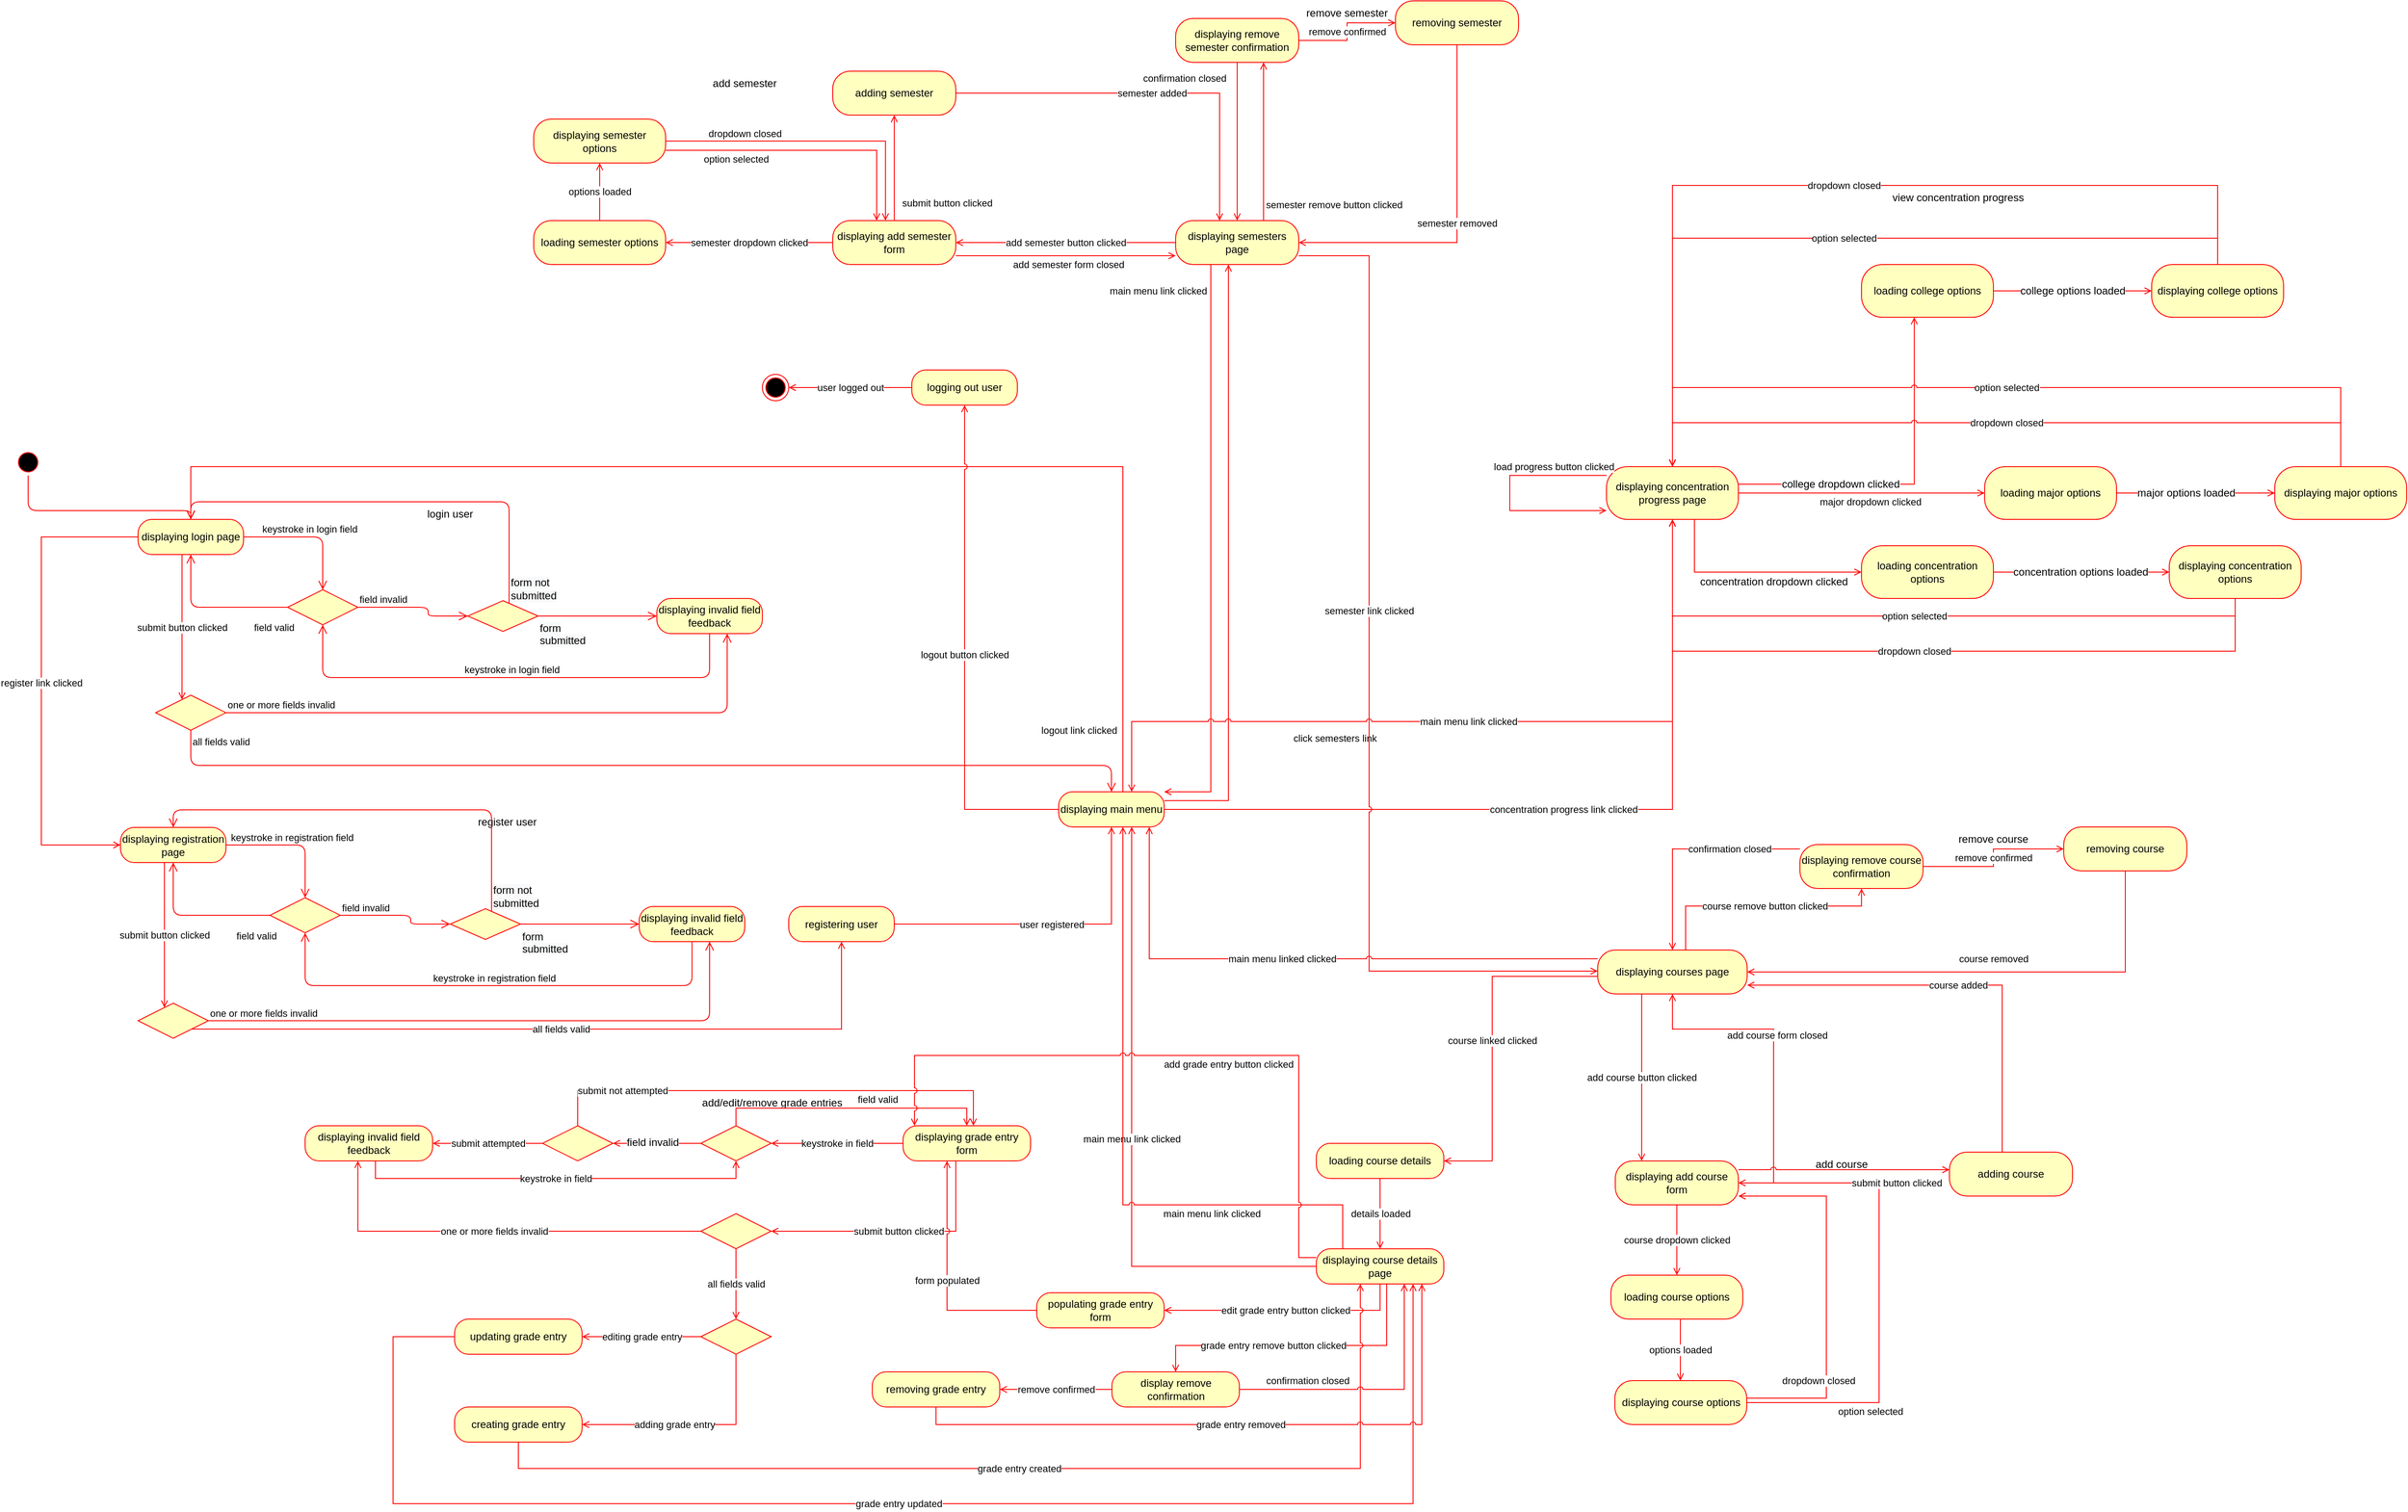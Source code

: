 <?xml version="1.0" encoding="UTF-8"?>
<mxfile compressed="false" version="12.1.7" type="device" pages="1"><diagram id="qxIXQQoXLA4KPB8yL7MM" name="Page-3"><mxGraphModel dx="3801" dy="2907" grid="1" gridSize="10" guides="1" tooltips="1" connect="1" arrows="1" fold="1" page="1" pageScale="1" pageWidth="850" pageHeight="1100" math="0" shadow="0"><root><mxCell id="4MsPIWo7bYqa63KtsmRX-0"/><mxCell id="4MsPIWo7bYqa63KtsmRX-1" parent="4MsPIWo7bYqa63KtsmRX-0"/><mxCell id="jKgChk9jsnmrzc-Fg9rp-60" value="click semesters link" style="edgeStyle=orthogonalEdgeStyle;rounded=0;orthogonalLoop=1;jettySize=auto;html=1;endArrow=open;endFill=0;strokeColor=#FF0000;" parent="4MsPIWo7bYqa63KtsmRX-1" source="jKgChk9jsnmrzc-Fg9rp-0" target="jKgChk9jsnmrzc-Fg9rp-10" edge="1"><mxGeometry x="-0.787" y="61" relative="1" as="geometry"><Array as="points"><mxPoint x="1110" y="200"/></Array><mxPoint x="121" y="-10" as="offset"/></mxGeometry></mxCell><mxCell id="jKgChk9jsnmrzc-Fg9rp-61" value="logout link clicked" style="edgeStyle=orthogonalEdgeStyle;rounded=0;orthogonalLoop=1;jettySize=auto;html=1;endArrow=open;endFill=0;strokeColor=#FF0000;" parent="4MsPIWo7bYqa63KtsmRX-1" source="jKgChk9jsnmrzc-Fg9rp-0" target="jKgChk9jsnmrzc-Fg9rp-5" edge="1"><mxGeometry x="-0.436" y="300" relative="1" as="geometry"><Array as="points"><mxPoint x="990" y="-180"/><mxPoint x="-70" y="-180"/></Array><mxPoint as="offset"/></mxGeometry></mxCell><mxCell id="jKgChk9jsnmrzc-Fg9rp-64" value="concentration progress link clicked" style="edgeStyle=orthogonalEdgeStyle;rounded=0;orthogonalLoop=1;jettySize=auto;html=1;endArrow=open;endFill=0;strokeColor=#FF0000;" parent="4MsPIWo7bYqa63KtsmRX-1" source="jKgChk9jsnmrzc-Fg9rp-0" target="jKgChk9jsnmrzc-Fg9rp-62" edge="1"><mxGeometry relative="1" as="geometry"/></mxCell><mxCell id="GAG81ANWBxGRNMd4cZjP-24" value="semester link clicked" style="edgeStyle=orthogonalEdgeStyle;rounded=0;orthogonalLoop=1;jettySize=auto;html=1;strokeColor=#FF0000;endArrow=open;endFill=0;jumpStyle=arc;" edge="1" parent="4MsPIWo7bYqa63KtsmRX-1" source="jKgChk9jsnmrzc-Fg9rp-10" target="GAG81ANWBxGRNMd4cZjP-2"><mxGeometry x="-0.162" relative="1" as="geometry"><Array as="points"><mxPoint x="1270" y="-420"/><mxPoint x="1270" y="394"/></Array><mxPoint as="offset"/></mxGeometry></mxCell><mxCell id="GAG81ANWBxGRNMd4cZjP-83" value="logout button clicked" style="edgeStyle=orthogonalEdgeStyle;rounded=0;jumpStyle=arc;orthogonalLoop=1;jettySize=auto;html=1;endArrow=open;endFill=0;strokeColor=#FF0000;" edge="1" parent="4MsPIWo7bYqa63KtsmRX-1" source="jKgChk9jsnmrzc-Fg9rp-0" target="GAG81ANWBxGRNMd4cZjP-79"><mxGeometry relative="1" as="geometry"/></mxCell><mxCell id="jKgChk9jsnmrzc-Fg9rp-0" value="displaying main menu" style="rounded=1;whiteSpace=wrap;html=1;arcSize=40;fontColor=#000000;fillColor=#ffffc0;strokeColor=#ff0000;" parent="4MsPIWo7bYqa63KtsmRX-1" vertex="1"><mxGeometry x="917" y="190" width="120" height="40" as="geometry"/></mxCell><mxCell id="jKgChk9jsnmrzc-Fg9rp-43" value="register link clicked" style="edgeStyle=orthogonalEdgeStyle;rounded=0;orthogonalLoop=1;jettySize=auto;html=1;endArrow=open;endFill=0;strokeColor=#FF0000;" parent="4MsPIWo7bYqa63KtsmRX-1" source="jKgChk9jsnmrzc-Fg9rp-5" target="jKgChk9jsnmrzc-Fg9rp-7" edge="1"><mxGeometry relative="1" as="geometry"><Array as="points"><mxPoint x="-100" y="-100"/><mxPoint x="-240" y="-100"/><mxPoint x="-240" y="221"/></Array></mxGeometry></mxCell><mxCell id="jKgChk9jsnmrzc-Fg9rp-96" value="add semester button clicked" style="edgeStyle=orthogonalEdgeStyle;rounded=0;jumpStyle=arc;orthogonalLoop=1;jettySize=auto;html=1;endArrow=open;endFill=0;strokeColor=#FF0000;" parent="4MsPIWo7bYqa63KtsmRX-1" source="jKgChk9jsnmrzc-Fg9rp-10" target="jKgChk9jsnmrzc-Fg9rp-95" edge="1"><mxGeometry relative="1" as="geometry"/></mxCell><mxCell id="jKgChk9jsnmrzc-Fg9rp-110" value="semester remove button clicked" style="edgeStyle=orthogonalEdgeStyle;rounded=0;jumpStyle=arc;orthogonalLoop=1;jettySize=auto;html=1;endArrow=open;endFill=0;strokeColor=#FF0000;" parent="4MsPIWo7bYqa63KtsmRX-1" source="jKgChk9jsnmrzc-Fg9rp-10" target="jKgChk9jsnmrzc-Fg9rp-109" edge="1"><mxGeometry x="0.198" y="-121" relative="1" as="geometry"><Array as="points"><mxPoint x="1150" y="-580"/><mxPoint x="1150" y="-580"/></Array><mxPoint x="-41" y="90" as="offset"/></mxGeometry></mxCell><mxCell id="jKgChk9jsnmrzc-Fg9rp-116" value="main menu link clicked" style="edgeStyle=orthogonalEdgeStyle;rounded=0;jumpStyle=arc;orthogonalLoop=1;jettySize=auto;html=1;endArrow=open;endFill=0;strokeColor=#FF0000;" parent="4MsPIWo7bYqa63KtsmRX-1" source="jKgChk9jsnmrzc-Fg9rp-10" target="jKgChk9jsnmrzc-Fg9rp-0" edge="1"><mxGeometry x="1" y="-570" relative="1" as="geometry"><Array as="points"><mxPoint x="1090" y="190"/></Array><mxPoint x="-7" as="offset"/></mxGeometry></mxCell><mxCell id="jKgChk9jsnmrzc-Fg9rp-10" value="displaying semesters page" style="rounded=1;whiteSpace=wrap;html=1;arcSize=40;fontColor=#000000;fillColor=#ffffc0;strokeColor=#ff0000;" parent="4MsPIWo7bYqa63KtsmRX-1" vertex="1"><mxGeometry x="1050" y="-460" width="140" height="50" as="geometry"/></mxCell><mxCell id="GAG81ANWBxGRNMd4cZjP-34" value="details loaded" style="edgeStyle=orthogonalEdgeStyle;rounded=0;orthogonalLoop=1;jettySize=auto;html=1;endArrow=open;endFill=0;strokeColor=#FF0000;" edge="1" parent="4MsPIWo7bYqa63KtsmRX-1" source="jKgChk9jsnmrzc-Fg9rp-14" target="GAG81ANWBxGRNMd4cZjP-33"><mxGeometry relative="1" as="geometry"/></mxCell><mxCell id="jKgChk9jsnmrzc-Fg9rp-14" value="loading course details" style="rounded=1;whiteSpace=wrap;html=1;arcSize=40;fontColor=#000000;fillColor=#ffffc0;strokeColor=#ff0000;" parent="4MsPIWo7bYqa63KtsmRX-1" vertex="1"><mxGeometry x="1210" y="590" width="145" height="40" as="geometry"/></mxCell><mxCell id="GAG81ANWBxGRNMd4cZjP-35" value="main menu link clicked" style="edgeStyle=orthogonalEdgeStyle;rounded=0;orthogonalLoop=1;jettySize=auto;html=1;endArrow=open;endFill=0;strokeColor=#FF0000;jumpStyle=arc;" edge="1" parent="4MsPIWo7bYqa63KtsmRX-1" source="GAG81ANWBxGRNMd4cZjP-33" target="jKgChk9jsnmrzc-Fg9rp-0"><mxGeometry relative="1" as="geometry"><Array as="points"><mxPoint x="1000" y="730"/></Array></mxGeometry></mxCell><mxCell id="GAG81ANWBxGRNMd4cZjP-67" value="edit grade entry button clicked" style="edgeStyle=orthogonalEdgeStyle;rounded=0;jumpStyle=arc;orthogonalLoop=1;jettySize=auto;html=1;endArrow=open;endFill=0;strokeColor=#FF0000;" edge="1" parent="4MsPIWo7bYqa63KtsmRX-1" source="GAG81ANWBxGRNMd4cZjP-33" target="GAG81ANWBxGRNMd4cZjP-66"><mxGeometry relative="1" as="geometry"><Array as="points"><mxPoint x="1282" y="780"/></Array></mxGeometry></mxCell><mxCell id="GAG81ANWBxGRNMd4cZjP-70" value="grade entry remove button clicked" style="edgeStyle=orthogonalEdgeStyle;rounded=0;jumpStyle=arc;orthogonalLoop=1;jettySize=auto;html=1;endArrow=open;endFill=0;strokeColor=#FF0000;" edge="1" parent="4MsPIWo7bYqa63KtsmRX-1" source="GAG81ANWBxGRNMd4cZjP-33" target="GAG81ANWBxGRNMd4cZjP-69"><mxGeometry x="0.174" relative="1" as="geometry"><Array as="points"><mxPoint x="1290" y="820"/><mxPoint x="1050" y="820"/></Array><mxPoint as="offset"/></mxGeometry></mxCell><mxCell id="GAG81ANWBxGRNMd4cZjP-78" value="main menu link clicked" style="edgeStyle=orthogonalEdgeStyle;rounded=0;jumpStyle=arc;orthogonalLoop=1;jettySize=auto;html=1;endArrow=open;endFill=0;strokeColor=#FF0000;" edge="1" parent="4MsPIWo7bYqa63KtsmRX-1" source="GAG81ANWBxGRNMd4cZjP-33" target="jKgChk9jsnmrzc-Fg9rp-0"><mxGeometry x="-0.453" y="10" relative="1" as="geometry"><Array as="points"><mxPoint x="1240" y="660"/><mxPoint x="990" y="660"/></Array><mxPoint as="offset"/></mxGeometry></mxCell><mxCell id="GAG81ANWBxGRNMd4cZjP-33" value="displaying course details page" style="rounded=1;whiteSpace=wrap;html=1;arcSize=40;fontColor=#000000;fillColor=#ffffc0;strokeColor=#ff0000;" vertex="1" parent="4MsPIWo7bYqa63KtsmRX-1"><mxGeometry x="1210" y="710" width="145" height="40" as="geometry"/></mxCell><mxCell id="jKgChk9jsnmrzc-Fg9rp-20" value="" style="ellipse;html=1;shape=startState;fillColor=#000000;strokeColor=#ff0000;" parent="4MsPIWo7bYqa63KtsmRX-1" vertex="1"><mxGeometry x="-270" y="-200" width="30" height="30" as="geometry"/></mxCell><mxCell id="jKgChk9jsnmrzc-Fg9rp-21" value="" style="edgeStyle=orthogonalEdgeStyle;html=1;verticalAlign=bottom;endArrow=open;endSize=8;strokeColor=#ff0000;" parent="4MsPIWo7bYqa63KtsmRX-1" source="jKgChk9jsnmrzc-Fg9rp-20" target="jKgChk9jsnmrzc-Fg9rp-5" edge="1"><mxGeometry relative="1" as="geometry"><mxPoint x="-130" y="-180" as="targetPoint"/><Array as="points"><mxPoint x="-255" y="-130"/></Array></mxGeometry></mxCell><mxCell id="jKgChk9jsnmrzc-Fg9rp-40" value="all fields valid" style="edgeStyle=orthogonalEdgeStyle;html=1;align=left;verticalAlign=top;endArrow=open;endSize=8;strokeColor=#ff0000;" parent="4MsPIWo7bYqa63KtsmRX-1" source="jKgChk9jsnmrzc-Fg9rp-38" target="jKgChk9jsnmrzc-Fg9rp-0" edge="1"><mxGeometry x="-1" relative="1" as="geometry"><mxPoint x="-70" y="180" as="targetPoint"/><Array as="points"><mxPoint x="-70" y="160"/><mxPoint x="977" y="160"/></Array></mxGeometry></mxCell><mxCell id="jKgChk9jsnmrzc-Fg9rp-57" value="login user" style="group;collapsible=1;" parent="4MsPIWo7bYqa63KtsmRX-1" vertex="1" connectable="0"><mxGeometry x="-130" y="-140" width="710" height="260" as="geometry"><mxRectangle x="-130" y="-140" width="80" height="20" as="alternateBounds"/></mxGeometry></mxCell><mxCell id="jKgChk9jsnmrzc-Fg9rp-5" value="displaying login page" style="rounded=1;whiteSpace=wrap;html=1;arcSize=40;fontColor=#000000;fillColor=#ffffc0;strokeColor=#ff0000;" parent="jKgChk9jsnmrzc-Fg9rp-57" vertex="1"><mxGeometry y="20" width="120" height="40" as="geometry"/></mxCell><mxCell id="jKgChk9jsnmrzc-Fg9rp-6" value="keystroke in login field" style="edgeStyle=orthogonalEdgeStyle;html=1;verticalAlign=bottom;endArrow=open;endSize=8;strokeColor=#ff0000;" parent="jKgChk9jsnmrzc-Fg9rp-57" source="jKgChk9jsnmrzc-Fg9rp-5" target="jKgChk9jsnmrzc-Fg9rp-22" edge="1"><mxGeometry relative="1" as="geometry"><mxPoint x="60" y="150" as="targetPoint"/></mxGeometry></mxCell><mxCell id="jKgChk9jsnmrzc-Fg9rp-22" value="" style="rhombus;whiteSpace=wrap;html=1;fillColor=#ffffc0;strokeColor=#ff0000;" parent="jKgChk9jsnmrzc-Fg9rp-57" vertex="1"><mxGeometry x="170" y="100" width="80" height="40" as="geometry"/></mxCell><mxCell id="jKgChk9jsnmrzc-Fg9rp-23" value="field invalid" style="edgeStyle=orthogonalEdgeStyle;html=1;align=left;verticalAlign=bottom;endArrow=open;endSize=8;strokeColor=#ff0000;" parent="jKgChk9jsnmrzc-Fg9rp-57" source="jKgChk9jsnmrzc-Fg9rp-22" target="jKgChk9jsnmrzc-Fg9rp-30" edge="1"><mxGeometry x="-1" relative="1" as="geometry"><mxPoint x="410" y="130.069" as="targetPoint"/><Array as="points"><mxPoint x="330" y="120"/><mxPoint x="330" y="130"/></Array></mxGeometry></mxCell><mxCell id="jKgChk9jsnmrzc-Fg9rp-24" value="field valid" style="edgeStyle=orthogonalEdgeStyle;html=1;align=left;verticalAlign=top;endArrow=open;endSize=8;strokeColor=#ff0000;" parent="jKgChk9jsnmrzc-Fg9rp-57" source="jKgChk9jsnmrzc-Fg9rp-22" target="jKgChk9jsnmrzc-Fg9rp-5" edge="1"><mxGeometry x="-0.523" y="10" relative="1" as="geometry"><mxPoint x="210" y="200" as="targetPoint"/><mxPoint as="offset"/></mxGeometry></mxCell><mxCell id="jKgChk9jsnmrzc-Fg9rp-30" value="" style="rhombus;whiteSpace=wrap;html=1;fillColor=#ffffc0;strokeColor=#ff0000;" parent="jKgChk9jsnmrzc-Fg9rp-57" vertex="1"><mxGeometry x="375" y="112.5" width="80" height="35" as="geometry"/></mxCell><mxCell id="jKgChk9jsnmrzc-Fg9rp-31" value="&lt;span style=&quot;font-size: 12px ; text-align: center ; white-space: normal ; background-color: rgb(248 , 249 , 250)&quot;&gt;form not submitted&lt;/span&gt;" style="edgeStyle=orthogonalEdgeStyle;html=1;align=left;verticalAlign=bottom;endArrow=open;endSize=8;strokeColor=#ff0000;" parent="jKgChk9jsnmrzc-Fg9rp-57" source="jKgChk9jsnmrzc-Fg9rp-30" target="jKgChk9jsnmrzc-Fg9rp-5" edge="1"><mxGeometry x="-1" relative="1" as="geometry"><mxPoint x="520" as="targetPoint"/><Array as="points"><mxPoint x="422"/><mxPoint x="60"/></Array></mxGeometry></mxCell><mxCell id="jKgChk9jsnmrzc-Fg9rp-32" value="&lt;span style=&quot;font-size: 12px ; text-align: center ; white-space: normal ; background-color: rgb(248 , 249 , 250)&quot;&gt;form submitted&lt;/span&gt;" style="edgeStyle=orthogonalEdgeStyle;html=1;align=left;verticalAlign=top;endArrow=open;endSize=8;strokeColor=#ff0000;" parent="jKgChk9jsnmrzc-Fg9rp-57" source="jKgChk9jsnmrzc-Fg9rp-30" target="jKgChk9jsnmrzc-Fg9rp-33" edge="1"><mxGeometry x="-1" relative="1" as="geometry"><mxPoint x="495" y="200" as="targetPoint"/></mxGeometry></mxCell><mxCell id="jKgChk9jsnmrzc-Fg9rp-33" value="displaying invalid field feedback" style="rounded=1;whiteSpace=wrap;html=1;arcSize=40;fontColor=#000000;fillColor=#ffffc0;strokeColor=#ff0000;" parent="jKgChk9jsnmrzc-Fg9rp-57" vertex="1"><mxGeometry x="590" y="110" width="120" height="40" as="geometry"/></mxCell><mxCell id="jKgChk9jsnmrzc-Fg9rp-34" value="keystroke in login field" style="edgeStyle=orthogonalEdgeStyle;html=1;verticalAlign=bottom;endArrow=open;endSize=8;strokeColor=#ff0000;" parent="jKgChk9jsnmrzc-Fg9rp-57" source="jKgChk9jsnmrzc-Fg9rp-33" target="jKgChk9jsnmrzc-Fg9rp-22" edge="1"><mxGeometry relative="1" as="geometry"><mxPoint x="260" y="220" as="targetPoint"/><Array as="points"><mxPoint x="650" y="200"/><mxPoint x="210" y="200"/></Array></mxGeometry></mxCell><mxCell id="jKgChk9jsnmrzc-Fg9rp-38" value="" style="rhombus;whiteSpace=wrap;html=1;fillColor=#ffffc0;strokeColor=#ff0000;" parent="jKgChk9jsnmrzc-Fg9rp-57" vertex="1"><mxGeometry x="20" y="220" width="80" height="40" as="geometry"/></mxCell><mxCell id="jKgChk9jsnmrzc-Fg9rp-42" value="submit button clicked" style="edgeStyle=orthogonalEdgeStyle;rounded=0;orthogonalLoop=1;jettySize=auto;html=1;strokeColor=#FF0000;endArrow=open;endFill=0;" parent="jKgChk9jsnmrzc-Fg9rp-57" source="jKgChk9jsnmrzc-Fg9rp-5" target="jKgChk9jsnmrzc-Fg9rp-38" edge="1"><mxGeometry relative="1" as="geometry"><Array as="points"><mxPoint x="50" y="140"/><mxPoint x="50" y="140"/></Array></mxGeometry></mxCell><mxCell id="jKgChk9jsnmrzc-Fg9rp-39" value="one or more fields invalid" style="edgeStyle=orthogonalEdgeStyle;html=1;align=left;verticalAlign=bottom;endArrow=open;endSize=8;strokeColor=#ff0000;" parent="jKgChk9jsnmrzc-Fg9rp-57" source="jKgChk9jsnmrzc-Fg9rp-38" target="jKgChk9jsnmrzc-Fg9rp-33" edge="1"><mxGeometry x="-1" relative="1" as="geometry"><mxPoint x="770" y="60" as="targetPoint"/><Array as="points"><mxPoint x="670" y="240"/></Array></mxGeometry></mxCell><mxCell id="jKgChk9jsnmrzc-Fg9rp-93" value="main menu link clicked" style="edgeStyle=orthogonalEdgeStyle;rounded=0;jumpStyle=arc;orthogonalLoop=1;jettySize=auto;html=1;endArrow=open;endFill=0;strokeColor=#FF0000;" parent="4MsPIWo7bYqa63KtsmRX-1" source="jKgChk9jsnmrzc-Fg9rp-62" target="jKgChk9jsnmrzc-Fg9rp-0" edge="1"><mxGeometry relative="1" as="geometry"><Array as="points"><mxPoint x="1615" y="110"/><mxPoint x="1000" y="110"/></Array></mxGeometry></mxCell><mxCell id="jKgChk9jsnmrzc-Fg9rp-94" value="view concentration progress" style="group;collapsible=1;" parent="4MsPIWo7bYqa63KtsmRX-1" vertex="1" connectable="0"><mxGeometry x="1430" y="-500" width="1020" height="530" as="geometry"><mxRectangle x="1430" y="-500" width="180" height="20" as="alternateBounds"/></mxGeometry></mxCell><mxCell id="jKgChk9jsnmrzc-Fg9rp-62" value="displaying concentration progress page" style="rounded=1;whiteSpace=wrap;html=1;arcSize=40;fontColor=#000000;fillColor=#ffffc0;strokeColor=#ff0000;" parent="jKgChk9jsnmrzc-Fg9rp-94" vertex="1"><mxGeometry x="110" y="320" width="150" height="60" as="geometry"/></mxCell><mxCell id="jKgChk9jsnmrzc-Fg9rp-65" value="loading college options" style="rounded=1;whiteSpace=wrap;html=1;arcSize=40;fontColor=#000000;fillColor=#ffffc0;strokeColor=#ff0000;" parent="jKgChk9jsnmrzc-Fg9rp-94" vertex="1"><mxGeometry x="400" y="90" width="150" height="60" as="geometry"/></mxCell><mxCell id="jKgChk9jsnmrzc-Fg9rp-66" style="edgeStyle=orthogonalEdgeStyle;rounded=0;orthogonalLoop=1;jettySize=auto;html=1;endArrow=open;endFill=0;strokeColor=#FF0000;" parent="jKgChk9jsnmrzc-Fg9rp-94" source="jKgChk9jsnmrzc-Fg9rp-62" target="jKgChk9jsnmrzc-Fg9rp-65" edge="1"><mxGeometry relative="1" as="geometry"><Array as="points"><mxPoint x="460" y="340"/></Array></mxGeometry></mxCell><mxCell id="jKgChk9jsnmrzc-Fg9rp-67" value="college dropdown clicked" style="text;html=1;resizable=0;points=[];align=center;verticalAlign=middle;labelBackgroundColor=#ffffff;" parent="jKgChk9jsnmrzc-Fg9rp-66" vertex="1" connectable="0"><mxGeometry x="-0.069" relative="1" as="geometry"><mxPoint x="-65.5" as="offset"/></mxGeometry></mxCell><mxCell id="jKgChk9jsnmrzc-Fg9rp-71" value="option selected" style="edgeStyle=orthogonalEdgeStyle;rounded=0;orthogonalLoop=1;jettySize=auto;html=1;endArrow=open;endFill=0;strokeColor=#FF0000;" parent="jKgChk9jsnmrzc-Fg9rp-94" source="jKgChk9jsnmrzc-Fg9rp-68" target="jKgChk9jsnmrzc-Fg9rp-62" edge="1"><mxGeometry relative="1" as="geometry"><Array as="points"><mxPoint x="805" y="60"/><mxPoint x="185" y="60"/></Array></mxGeometry></mxCell><mxCell id="jKgChk9jsnmrzc-Fg9rp-72" value="dropdown closed" style="edgeStyle=orthogonalEdgeStyle;rounded=0;orthogonalLoop=1;jettySize=auto;html=1;endArrow=open;endFill=0;strokeColor=#FF0000;" parent="jKgChk9jsnmrzc-Fg9rp-94" source="jKgChk9jsnmrzc-Fg9rp-68" target="jKgChk9jsnmrzc-Fg9rp-62" edge="1"><mxGeometry relative="1" as="geometry"><Array as="points"><mxPoint x="805"/><mxPoint x="185"/></Array></mxGeometry></mxCell><mxCell id="jKgChk9jsnmrzc-Fg9rp-68" value="displaying college options" style="rounded=1;whiteSpace=wrap;html=1;arcSize=40;fontColor=#000000;fillColor=#ffffc0;strokeColor=#ff0000;" parent="jKgChk9jsnmrzc-Fg9rp-94" vertex="1"><mxGeometry x="730" y="90" width="150" height="60" as="geometry"/></mxCell><mxCell id="jKgChk9jsnmrzc-Fg9rp-69" style="edgeStyle=orthogonalEdgeStyle;rounded=0;orthogonalLoop=1;jettySize=auto;html=1;endArrow=open;endFill=0;strokeColor=#FF0000;" parent="jKgChk9jsnmrzc-Fg9rp-94" source="jKgChk9jsnmrzc-Fg9rp-65" target="jKgChk9jsnmrzc-Fg9rp-68" edge="1"><mxGeometry relative="1" as="geometry"/></mxCell><mxCell id="jKgChk9jsnmrzc-Fg9rp-70" value="college options loaded" style="text;html=1;resizable=0;points=[];align=center;verticalAlign=middle;labelBackgroundColor=#ffffff;" parent="jKgChk9jsnmrzc-Fg9rp-69" vertex="1" connectable="0"><mxGeometry x="-0.121" relative="1" as="geometry"><mxPoint x="10.5" as="offset"/></mxGeometry></mxCell><mxCell id="jKgChk9jsnmrzc-Fg9rp-75" value="loading major options" style="rounded=1;whiteSpace=wrap;html=1;arcSize=40;fontColor=#000000;fillColor=#ffffc0;strokeColor=#ff0000;" parent="jKgChk9jsnmrzc-Fg9rp-94" vertex="1"><mxGeometry x="540" y="320" width="150" height="60" as="geometry"/></mxCell><mxCell id="jKgChk9jsnmrzc-Fg9rp-77" value="major dropdown clicked" style="edgeStyle=orthogonalEdgeStyle;rounded=0;orthogonalLoop=1;jettySize=auto;html=1;endArrow=open;endFill=0;strokeColor=#FF0000;" parent="jKgChk9jsnmrzc-Fg9rp-94" source="jKgChk9jsnmrzc-Fg9rp-62" target="jKgChk9jsnmrzc-Fg9rp-75" edge="1"><mxGeometry x="0.071" y="-10" relative="1" as="geometry"><mxPoint as="offset"/></mxGeometry></mxCell><mxCell id="jKgChk9jsnmrzc-Fg9rp-79" value="dropdown closed" style="edgeStyle=orthogonalEdgeStyle;rounded=0;orthogonalLoop=1;jettySize=auto;html=1;endArrow=open;endFill=0;strokeColor=#FF0000;jumpStyle=arc;" parent="jKgChk9jsnmrzc-Fg9rp-94" source="jKgChk9jsnmrzc-Fg9rp-76" target="jKgChk9jsnmrzc-Fg9rp-62" edge="1"><mxGeometry relative="1" as="geometry"><Array as="points"><mxPoint x="945" y="270"/><mxPoint x="185" y="270"/></Array></mxGeometry></mxCell><mxCell id="jKgChk9jsnmrzc-Fg9rp-80" value="option selected" style="edgeStyle=orthogonalEdgeStyle;rounded=0;orthogonalLoop=1;jettySize=auto;html=1;endArrow=open;endFill=0;strokeColor=#FF0000;jumpStyle=arc;" parent="jKgChk9jsnmrzc-Fg9rp-94" source="jKgChk9jsnmrzc-Fg9rp-76" target="jKgChk9jsnmrzc-Fg9rp-62" edge="1"><mxGeometry relative="1" as="geometry"><Array as="points"><mxPoint x="945" y="230"/><mxPoint x="185" y="230"/></Array></mxGeometry></mxCell><mxCell id="jKgChk9jsnmrzc-Fg9rp-76" value="displaying major options" style="rounded=1;whiteSpace=wrap;html=1;arcSize=40;fontColor=#000000;fillColor=#ffffc0;strokeColor=#ff0000;" parent="jKgChk9jsnmrzc-Fg9rp-94" vertex="1"><mxGeometry x="870" y="320" width="150" height="60" as="geometry"/></mxCell><mxCell id="jKgChk9jsnmrzc-Fg9rp-73" style="edgeStyle=orthogonalEdgeStyle;rounded=0;orthogonalLoop=1;jettySize=auto;html=1;endArrow=open;endFill=0;strokeColor=#FF0000;" parent="jKgChk9jsnmrzc-Fg9rp-94" source="jKgChk9jsnmrzc-Fg9rp-75" target="jKgChk9jsnmrzc-Fg9rp-76" edge="1"><mxGeometry relative="1" as="geometry"/></mxCell><mxCell id="jKgChk9jsnmrzc-Fg9rp-74" value="major options loaded" style="text;html=1;resizable=0;points=[];align=center;verticalAlign=middle;labelBackgroundColor=#ffffff;" parent="jKgChk9jsnmrzc-Fg9rp-73" vertex="1" connectable="0"><mxGeometry x="-0.121" relative="1" as="geometry"><mxPoint as="offset"/></mxGeometry></mxCell><mxCell id="jKgChk9jsnmrzc-Fg9rp-83" value="loading concentration options" style="rounded=1;whiteSpace=wrap;html=1;arcSize=40;fontColor=#000000;fillColor=#ffffc0;strokeColor=#ff0000;" parent="jKgChk9jsnmrzc-Fg9rp-94" vertex="1"><mxGeometry x="400" y="410" width="150" height="60" as="geometry"/></mxCell><mxCell id="jKgChk9jsnmrzc-Fg9rp-85" style="edgeStyle=orthogonalEdgeStyle;rounded=0;jumpStyle=arc;orthogonalLoop=1;jettySize=auto;html=1;endArrow=open;endFill=0;strokeColor=#FF0000;" parent="jKgChk9jsnmrzc-Fg9rp-94" source="jKgChk9jsnmrzc-Fg9rp-62" target="jKgChk9jsnmrzc-Fg9rp-83" edge="1"><mxGeometry relative="1" as="geometry"><Array as="points"><mxPoint x="210" y="440"/></Array></mxGeometry></mxCell><mxCell id="jKgChk9jsnmrzc-Fg9rp-91" value="concentration dropdown clicked" style="text;html=1;resizable=0;points=[];align=center;verticalAlign=middle;labelBackgroundColor=#ffffff;" parent="jKgChk9jsnmrzc-Fg9rp-85" vertex="1" connectable="0"><mxGeometry x="0.357" y="-1" relative="1" as="geometry"><mxPoint x="-20" y="9.5" as="offset"/></mxGeometry></mxCell><mxCell id="jKgChk9jsnmrzc-Fg9rp-86" value="option selected" style="edgeStyle=orthogonalEdgeStyle;rounded=0;jumpStyle=arc;orthogonalLoop=1;jettySize=auto;html=1;entryX=0.5;entryY=1;entryDx=0;entryDy=0;endArrow=open;endFill=0;strokeColor=#FF0000;" parent="jKgChk9jsnmrzc-Fg9rp-94" source="jKgChk9jsnmrzc-Fg9rp-84" target="jKgChk9jsnmrzc-Fg9rp-62" edge="1"><mxGeometry relative="1" as="geometry"><Array as="points"><mxPoint x="825" y="490"/><mxPoint x="185" y="490"/></Array></mxGeometry></mxCell><mxCell id="jKgChk9jsnmrzc-Fg9rp-87" value="dropdown closed" style="edgeStyle=orthogonalEdgeStyle;rounded=0;jumpStyle=arc;orthogonalLoop=1;jettySize=auto;html=1;endArrow=open;endFill=0;strokeColor=#FF0000;" parent="jKgChk9jsnmrzc-Fg9rp-94" source="jKgChk9jsnmrzc-Fg9rp-84" target="jKgChk9jsnmrzc-Fg9rp-62" edge="1"><mxGeometry relative="1" as="geometry"><Array as="points"><mxPoint x="825" y="530"/><mxPoint x="185" y="530"/></Array></mxGeometry></mxCell><mxCell id="jKgChk9jsnmrzc-Fg9rp-84" value="displaying concentration options" style="rounded=1;whiteSpace=wrap;html=1;arcSize=40;fontColor=#000000;fillColor=#ffffc0;strokeColor=#ff0000;" parent="jKgChk9jsnmrzc-Fg9rp-94" vertex="1"><mxGeometry x="750" y="410" width="150" height="60" as="geometry"/></mxCell><mxCell id="jKgChk9jsnmrzc-Fg9rp-81" style="edgeStyle=orthogonalEdgeStyle;rounded=0;orthogonalLoop=1;jettySize=auto;html=1;endArrow=open;endFill=0;strokeColor=#FF0000;" parent="jKgChk9jsnmrzc-Fg9rp-94" source="jKgChk9jsnmrzc-Fg9rp-83" target="jKgChk9jsnmrzc-Fg9rp-84" edge="1"><mxGeometry relative="1" as="geometry"/></mxCell><mxCell id="jKgChk9jsnmrzc-Fg9rp-82" value="concentration options loaded" style="text;html=1;resizable=0;points=[];align=center;verticalAlign=middle;labelBackgroundColor=#ffffff;" parent="jKgChk9jsnmrzc-Fg9rp-81" vertex="1" connectable="0"><mxGeometry x="-0.121" relative="1" as="geometry"><mxPoint x="10.5" as="offset"/></mxGeometry></mxCell><mxCell id="jKgChk9jsnmrzc-Fg9rp-92" value="load progress button clicked" style="edgeStyle=orthogonalEdgeStyle;rounded=0;jumpStyle=arc;orthogonalLoop=1;jettySize=auto;html=1;endArrow=open;endFill=0;strokeColor=#FF0000;" parent="jKgChk9jsnmrzc-Fg9rp-94" source="jKgChk9jsnmrzc-Fg9rp-62" target="jKgChk9jsnmrzc-Fg9rp-62" edge="1"><mxGeometry x="-0.538" y="-10" relative="1" as="geometry"><Array as="points"><mxPoint y="330"/></Array><mxPoint as="offset"/></mxGeometry></mxCell><mxCell id="jKgChk9jsnmrzc-Fg9rp-107" value="add semester form closed" style="edgeStyle=orthogonalEdgeStyle;rounded=0;jumpStyle=arc;orthogonalLoop=1;jettySize=auto;html=1;endArrow=open;endFill=0;strokeColor=#FF0000;" parent="4MsPIWo7bYqa63KtsmRX-1" source="jKgChk9jsnmrzc-Fg9rp-95" target="jKgChk9jsnmrzc-Fg9rp-10" edge="1"><mxGeometry x="0.102" y="-14" relative="1" as="geometry"><Array as="points"><mxPoint x="960" y="-420"/><mxPoint x="960" y="-420"/></Array><mxPoint x="-10" y="-4" as="offset"/></mxGeometry></mxCell><mxCell id="jKgChk9jsnmrzc-Fg9rp-106" value="semester added" style="edgeStyle=orthogonalEdgeStyle;rounded=0;jumpStyle=arc;orthogonalLoop=1;jettySize=auto;html=1;endArrow=open;endFill=0;strokeColor=#FF0000;" parent="4MsPIWo7bYqa63KtsmRX-1" source="jKgChk9jsnmrzc-Fg9rp-104" target="jKgChk9jsnmrzc-Fg9rp-10" edge="1"><mxGeometry relative="1" as="geometry"><Array as="points"><mxPoint x="1100" y="-605"/></Array></mxGeometry></mxCell><mxCell id="jKgChk9jsnmrzc-Fg9rp-108" value="add semester" style="group;collapsible=1;" parent="4MsPIWo7bYqa63KtsmRX-1" vertex="1" connectable="0"><mxGeometry x="320" y="-630" width="480" height="220" as="geometry"><mxRectangle x="320" y="-630" width="110" height="20" as="alternateBounds"/></mxGeometry></mxCell><mxCell id="jKgChk9jsnmrzc-Fg9rp-95" value="displaying add semester form" style="rounded=1;whiteSpace=wrap;html=1;arcSize=40;fontColor=#000000;fillColor=#ffffc0;strokeColor=#ff0000;" parent="jKgChk9jsnmrzc-Fg9rp-108" vertex="1"><mxGeometry x="340" y="170" width="140" height="50" as="geometry"/></mxCell><mxCell id="jKgChk9jsnmrzc-Fg9rp-97" value="loading semester options" style="rounded=1;whiteSpace=wrap;html=1;arcSize=40;fontColor=#000000;fillColor=#ffffc0;strokeColor=#ff0000;" parent="jKgChk9jsnmrzc-Fg9rp-108" vertex="1"><mxGeometry y="170" width="150" height="50" as="geometry"/></mxCell><mxCell id="jKgChk9jsnmrzc-Fg9rp-98" value="semester dropdown clicked" style="edgeStyle=orthogonalEdgeStyle;rounded=0;jumpStyle=arc;orthogonalLoop=1;jettySize=auto;html=1;endArrow=open;endFill=0;strokeColor=#FF0000;" parent="jKgChk9jsnmrzc-Fg9rp-108" source="jKgChk9jsnmrzc-Fg9rp-95" target="jKgChk9jsnmrzc-Fg9rp-97" edge="1"><mxGeometry relative="1" as="geometry"><mxPoint as="offset"/></mxGeometry></mxCell><mxCell id="jKgChk9jsnmrzc-Fg9rp-102" value="option selected" style="edgeStyle=orthogonalEdgeStyle;rounded=0;jumpStyle=arc;orthogonalLoop=1;jettySize=auto;html=1;endArrow=open;endFill=0;strokeColor=#FF0000;" parent="jKgChk9jsnmrzc-Fg9rp-108" source="jKgChk9jsnmrzc-Fg9rp-99" target="jKgChk9jsnmrzc-Fg9rp-95" edge="1"><mxGeometry x="-0.501" y="-10" relative="1" as="geometry"><Array as="points"><mxPoint x="390" y="90"/></Array><mxPoint as="offset"/></mxGeometry></mxCell><mxCell id="jKgChk9jsnmrzc-Fg9rp-103" value="dropdown closed" style="edgeStyle=orthogonalEdgeStyle;rounded=0;jumpStyle=arc;orthogonalLoop=1;jettySize=auto;html=1;endArrow=open;endFill=0;strokeColor=#FF0000;" parent="jKgChk9jsnmrzc-Fg9rp-108" source="jKgChk9jsnmrzc-Fg9rp-99" target="jKgChk9jsnmrzc-Fg9rp-95" edge="1"><mxGeometry x="-0.471" y="9" relative="1" as="geometry"><Array as="points"><mxPoint x="400" y="79"/></Array><mxPoint as="offset"/></mxGeometry></mxCell><mxCell id="jKgChk9jsnmrzc-Fg9rp-99" value="displaying semester options" style="rounded=1;whiteSpace=wrap;html=1;arcSize=40;fontColor=#000000;fillColor=#ffffc0;strokeColor=#ff0000;" parent="jKgChk9jsnmrzc-Fg9rp-108" vertex="1"><mxGeometry y="54.5" width="150" height="50" as="geometry"/></mxCell><mxCell id="jKgChk9jsnmrzc-Fg9rp-100" value="options loaded" style="edgeStyle=orthogonalEdgeStyle;rounded=0;jumpStyle=arc;orthogonalLoop=1;jettySize=auto;html=1;endArrow=open;endFill=0;strokeColor=#FF0000;" parent="jKgChk9jsnmrzc-Fg9rp-108" source="jKgChk9jsnmrzc-Fg9rp-97" target="jKgChk9jsnmrzc-Fg9rp-99" edge="1"><mxGeometry relative="1" as="geometry"/></mxCell><mxCell id="jKgChk9jsnmrzc-Fg9rp-104" value="adding semester" style="rounded=1;whiteSpace=wrap;html=1;arcSize=40;fontColor=#000000;fillColor=#ffffc0;strokeColor=#ff0000;" parent="jKgChk9jsnmrzc-Fg9rp-108" vertex="1"><mxGeometry x="340" width="140" height="50" as="geometry"/></mxCell><mxCell id="jKgChk9jsnmrzc-Fg9rp-105" value="submit button clicked" style="edgeStyle=orthogonalEdgeStyle;rounded=0;jumpStyle=arc;orthogonalLoop=1;jettySize=auto;html=1;endArrow=open;endFill=0;strokeColor=#FF0000;" parent="jKgChk9jsnmrzc-Fg9rp-108" source="jKgChk9jsnmrzc-Fg9rp-95" target="jKgChk9jsnmrzc-Fg9rp-104" edge="1"><mxGeometry x="-0.667" y="-60" relative="1" as="geometry"><mxPoint as="offset"/></mxGeometry></mxCell><mxCell id="jKgChk9jsnmrzc-Fg9rp-111" value="confirmation closed" style="edgeStyle=orthogonalEdgeStyle;rounded=0;jumpStyle=arc;orthogonalLoop=1;jettySize=auto;html=1;endArrow=open;endFill=0;strokeColor=#FF0000;" parent="4MsPIWo7bYqa63KtsmRX-1" source="jKgChk9jsnmrzc-Fg9rp-109" target="jKgChk9jsnmrzc-Fg9rp-10" edge="1"><mxGeometry x="-0.8" y="-60" relative="1" as="geometry"><Array as="points"><mxPoint x="1120" y="-630"/><mxPoint x="1120" y="-630"/></Array><mxPoint as="offset"/></mxGeometry></mxCell><mxCell id="jKgChk9jsnmrzc-Fg9rp-115" value="semester removed" style="edgeStyle=orthogonalEdgeStyle;rounded=0;jumpStyle=arc;orthogonalLoop=1;jettySize=auto;html=1;endArrow=open;endFill=0;strokeColor=#FF0000;" parent="4MsPIWo7bYqa63KtsmRX-1" source="jKgChk9jsnmrzc-Fg9rp-112" target="jKgChk9jsnmrzc-Fg9rp-10" edge="1"><mxGeometry relative="1" as="geometry"><Array as="points"><mxPoint x="1370" y="-435"/></Array></mxGeometry></mxCell><mxCell id="GAG81ANWBxGRNMd4cZjP-27" value="remove semester" style="group;collapsible=1;" vertex="1" connectable="0" parent="4MsPIWo7bYqa63KtsmRX-1"><mxGeometry x="1050" y="-710" width="390" height="70" as="geometry"><mxRectangle x="1050" y="-710" width="130" height="20" as="alternateBounds"/></mxGeometry></mxCell><mxCell id="jKgChk9jsnmrzc-Fg9rp-109" value="displaying remove semester confirmation" style="rounded=1;whiteSpace=wrap;html=1;arcSize=40;fontColor=#000000;fillColor=#ffffc0;strokeColor=#ff0000;" parent="GAG81ANWBxGRNMd4cZjP-27" vertex="1"><mxGeometry y="20" width="140" height="50" as="geometry"/></mxCell><mxCell id="jKgChk9jsnmrzc-Fg9rp-112" value="removing semester" style="rounded=1;whiteSpace=wrap;html=1;arcSize=40;fontColor=#000000;fillColor=#ffffc0;strokeColor=#ff0000;" parent="GAG81ANWBxGRNMd4cZjP-27" vertex="1"><mxGeometry x="250" width="140" height="50" as="geometry"/></mxCell><mxCell id="jKgChk9jsnmrzc-Fg9rp-113" value="remove confirmed" style="edgeStyle=orthogonalEdgeStyle;rounded=0;jumpStyle=arc;orthogonalLoop=1;jettySize=auto;html=1;endArrow=open;endFill=0;strokeColor=#FF0000;" parent="GAG81ANWBxGRNMd4cZjP-27" source="jKgChk9jsnmrzc-Fg9rp-109" target="jKgChk9jsnmrzc-Fg9rp-112" edge="1"><mxGeometry relative="1" as="geometry"/></mxCell><mxCell id="GAG81ANWBxGRNMd4cZjP-31" value="course linked clicked" style="edgeStyle=orthogonalEdgeStyle;rounded=0;orthogonalLoop=1;jettySize=auto;html=1;endArrow=open;endFill=0;strokeColor=#FF0000;" edge="1" parent="4MsPIWo7bYqa63KtsmRX-1" source="GAG81ANWBxGRNMd4cZjP-2" target="jKgChk9jsnmrzc-Fg9rp-14"><mxGeometry relative="1" as="geometry"><Array as="points"><mxPoint x="1410" y="400"/><mxPoint x="1410" y="610"/></Array></mxGeometry></mxCell><mxCell id="GAG81ANWBxGRNMd4cZjP-77" value="main menu linked clicked" style="edgeStyle=orthogonalEdgeStyle;rounded=0;jumpStyle=arc;orthogonalLoop=1;jettySize=auto;html=1;endArrow=open;endFill=0;strokeColor=#FF0000;" edge="1" parent="4MsPIWo7bYqa63KtsmRX-1" source="GAG81ANWBxGRNMd4cZjP-2" target="jKgChk9jsnmrzc-Fg9rp-0"><mxGeometry x="0.09" relative="1" as="geometry"><Array as="points"><mxPoint x="1020" y="380"/></Array><mxPoint as="offset"/></mxGeometry></mxCell><mxCell id="GAG81ANWBxGRNMd4cZjP-2" value="displaying courses page" style="rounded=1;whiteSpace=wrap;html=1;arcSize=40;fontColor=#000000;fillColor=#ffffc0;strokeColor=#ff0000;" vertex="1" parent="4MsPIWo7bYqa63KtsmRX-1"><mxGeometry x="1530" y="370" width="170" height="50" as="geometry"/></mxCell><mxCell id="GAG81ANWBxGRNMd4cZjP-3" value="add course form closed" style="edgeStyle=orthogonalEdgeStyle;rounded=0;jumpStyle=arc;orthogonalLoop=1;jettySize=auto;html=1;endArrow=open;endFill=0;strokeColor=#FF0000;" edge="1" parent="4MsPIWo7bYqa63KtsmRX-1" source="GAG81ANWBxGRNMd4cZjP-6" target="GAG81ANWBxGRNMd4cZjP-2"><mxGeometry x="0.102" y="-14" relative="1" as="geometry"><Array as="points"><mxPoint x="1730" y="460"/><mxPoint x="1615" y="460"/></Array><mxPoint x="-10" y="-4" as="offset"/></mxGeometry></mxCell><mxCell id="GAG81ANWBxGRNMd4cZjP-4" value="course added" style="edgeStyle=orthogonalEdgeStyle;rounded=0;jumpStyle=arc;orthogonalLoop=1;jettySize=auto;html=1;endArrow=open;endFill=0;strokeColor=#FF0000;" edge="1" parent="4MsPIWo7bYqa63KtsmRX-1" source="GAG81ANWBxGRNMd4cZjP-13" target="GAG81ANWBxGRNMd4cZjP-2"><mxGeometry relative="1" as="geometry"><Array as="points"><mxPoint x="1990" y="410"/></Array></mxGeometry></mxCell><mxCell id="GAG81ANWBxGRNMd4cZjP-15" value="confirmation closed" style="edgeStyle=orthogonalEdgeStyle;rounded=0;jumpStyle=arc;orthogonalLoop=1;jettySize=auto;html=1;endArrow=open;endFill=0;strokeColor=#FF0000;" edge="1" parent="4MsPIWo7bYqa63KtsmRX-1" source="GAG81ANWBxGRNMd4cZjP-17" target="GAG81ANWBxGRNMd4cZjP-2"><mxGeometry x="-0.383" relative="1" as="geometry"><Array as="points"><mxPoint x="1615" y="255"/></Array><mxPoint as="offset"/></mxGeometry></mxCell><mxCell id="GAG81ANWBxGRNMd4cZjP-1" value="course remove button clicked" style="edgeStyle=orthogonalEdgeStyle;rounded=0;jumpStyle=arc;orthogonalLoop=1;jettySize=auto;html=1;endArrow=open;endFill=0;strokeColor=#FF0000;" edge="1" parent="4MsPIWo7bYqa63KtsmRX-1" source="GAG81ANWBxGRNMd4cZjP-2" target="GAG81ANWBxGRNMd4cZjP-17"><mxGeometry x="0.035" relative="1" as="geometry"><Array as="points"><mxPoint x="1630" y="320"/><mxPoint x="1830" y="320"/></Array><mxPoint as="offset"/></mxGeometry></mxCell><mxCell id="GAG81ANWBxGRNMd4cZjP-18" value="course removed" style="edgeStyle=orthogonalEdgeStyle;rounded=0;jumpStyle=arc;orthogonalLoop=1;jettySize=auto;html=1;endArrow=open;endFill=0;strokeColor=#FF0000;" edge="1" parent="4MsPIWo7bYqa63KtsmRX-1" source="GAG81ANWBxGRNMd4cZjP-19" target="GAG81ANWBxGRNMd4cZjP-2"><mxGeometry x="-0.027" y="-15" relative="1" as="geometry"><Array as="points"><mxPoint x="2130" y="395"/></Array><mxPoint as="offset"/></mxGeometry></mxCell><mxCell id="GAG81ANWBxGRNMd4cZjP-0" value="add course button clicked" style="edgeStyle=orthogonalEdgeStyle;rounded=0;jumpStyle=arc;orthogonalLoop=1;jettySize=auto;html=1;endArrow=open;endFill=0;strokeColor=#FF0000;" edge="1" parent="4MsPIWo7bYqa63KtsmRX-1" source="GAG81ANWBxGRNMd4cZjP-2" target="GAG81ANWBxGRNMd4cZjP-6"><mxGeometry relative="1" as="geometry"><Array as="points"><mxPoint x="1580" y="480"/><mxPoint x="1580" y="480"/></Array></mxGeometry></mxCell><mxCell id="GAG81ANWBxGRNMd4cZjP-28" value="add course" style="group;collapsible=1;" vertex="1" connectable="0" parent="4MsPIWo7bYqa63KtsmRX-1"><mxGeometry x="1545" y="600" width="525" height="310" as="geometry"><mxRectangle x="1545" y="600" width="100" height="20" as="alternateBounds"/></mxGeometry></mxCell><mxCell id="GAG81ANWBxGRNMd4cZjP-6" value="displaying add course form" style="rounded=1;whiteSpace=wrap;html=1;arcSize=40;fontColor=#000000;fillColor=#ffffc0;strokeColor=#ff0000;" vertex="1" parent="GAG81ANWBxGRNMd4cZjP-28"><mxGeometry x="5" y="10" width="140" height="50" as="geometry"/></mxCell><mxCell id="GAG81ANWBxGRNMd4cZjP-7" value="loading course options" style="rounded=1;whiteSpace=wrap;html=1;arcSize=40;fontColor=#000000;fillColor=#ffffc0;strokeColor=#ff0000;" vertex="1" parent="GAG81ANWBxGRNMd4cZjP-28"><mxGeometry y="140" width="150" height="50" as="geometry"/></mxCell><mxCell id="GAG81ANWBxGRNMd4cZjP-8" value="course dropdown clicked" style="edgeStyle=orthogonalEdgeStyle;rounded=0;jumpStyle=arc;orthogonalLoop=1;jettySize=auto;html=1;endArrow=open;endFill=0;strokeColor=#FF0000;" edge="1" parent="GAG81ANWBxGRNMd4cZjP-28" source="GAG81ANWBxGRNMd4cZjP-6" target="GAG81ANWBxGRNMd4cZjP-7"><mxGeometry relative="1" as="geometry"><mxPoint as="offset"/></mxGeometry></mxCell><mxCell id="GAG81ANWBxGRNMd4cZjP-9" value="option selected" style="edgeStyle=orthogonalEdgeStyle;rounded=0;jumpStyle=arc;orthogonalLoop=1;jettySize=auto;html=1;endArrow=open;endFill=0;strokeColor=#FF0000;" edge="1" parent="GAG81ANWBxGRNMd4cZjP-28" source="GAG81ANWBxGRNMd4cZjP-11" target="GAG81ANWBxGRNMd4cZjP-6"><mxGeometry x="-0.501" y="-10" relative="1" as="geometry"><Array as="points"><mxPoint x="305" y="285"/><mxPoint x="305" y="35"/></Array><mxPoint as="offset"/></mxGeometry></mxCell><mxCell id="GAG81ANWBxGRNMd4cZjP-10" value="dropdown closed" style="edgeStyle=orthogonalEdgeStyle;rounded=0;jumpStyle=arc;orthogonalLoop=1;jettySize=auto;html=1;endArrow=open;endFill=0;strokeColor=#FF0000;" edge="1" parent="GAG81ANWBxGRNMd4cZjP-28" source="GAG81ANWBxGRNMd4cZjP-11" target="GAG81ANWBxGRNMd4cZjP-6"><mxGeometry x="-0.471" y="9" relative="1" as="geometry"><Array as="points"><mxPoint x="245" y="280"/><mxPoint x="245" y="50"/></Array><mxPoint as="offset"/></mxGeometry></mxCell><mxCell id="GAG81ANWBxGRNMd4cZjP-11" value="displaying course options" style="rounded=1;whiteSpace=wrap;html=1;arcSize=40;fontColor=#000000;fillColor=#ffffc0;strokeColor=#ff0000;" vertex="1" parent="GAG81ANWBxGRNMd4cZjP-28"><mxGeometry x="4.5" y="260" width="150" height="50" as="geometry"/></mxCell><mxCell id="GAG81ANWBxGRNMd4cZjP-12" value="options loaded" style="edgeStyle=orthogonalEdgeStyle;rounded=0;jumpStyle=arc;orthogonalLoop=1;jettySize=auto;html=1;endArrow=open;endFill=0;strokeColor=#FF0000;" edge="1" parent="GAG81ANWBxGRNMd4cZjP-28" source="GAG81ANWBxGRNMd4cZjP-7" target="GAG81ANWBxGRNMd4cZjP-11"><mxGeometry relative="1" as="geometry"><Array as="points"><mxPoint x="79" y="210"/><mxPoint x="79" y="210"/></Array></mxGeometry></mxCell><mxCell id="GAG81ANWBxGRNMd4cZjP-13" value="adding course" style="rounded=1;whiteSpace=wrap;html=1;arcSize=40;fontColor=#000000;fillColor=#ffffc0;strokeColor=#ff0000;" vertex="1" parent="GAG81ANWBxGRNMd4cZjP-28"><mxGeometry x="385" width="140" height="50" as="geometry"/></mxCell><mxCell id="GAG81ANWBxGRNMd4cZjP-14" value="submit button clicked" style="edgeStyle=orthogonalEdgeStyle;rounded=0;jumpStyle=arc;orthogonalLoop=1;jettySize=auto;html=1;endArrow=open;endFill=0;strokeColor=#FF0000;" edge="1" parent="GAG81ANWBxGRNMd4cZjP-28" source="GAG81ANWBxGRNMd4cZjP-6" target="GAG81ANWBxGRNMd4cZjP-13"><mxGeometry x="0.5" y="-15" relative="1" as="geometry"><mxPoint as="offset"/><Array as="points"><mxPoint x="315" y="20"/><mxPoint x="315" y="20"/></Array></mxGeometry></mxCell><mxCell id="GAG81ANWBxGRNMd4cZjP-29" value="remove course" style="group;collapsible=1;" vertex="1" connectable="0" parent="4MsPIWo7bYqa63KtsmRX-1"><mxGeometry x="1760" y="230" width="440" height="70" as="geometry"><mxRectangle x="1760" y="230" width="110" height="20" as="alternateBounds"/></mxGeometry></mxCell><mxCell id="GAG81ANWBxGRNMd4cZjP-17" value="displaying remove course confirmation" style="rounded=1;whiteSpace=wrap;html=1;arcSize=40;fontColor=#000000;fillColor=#ffffc0;strokeColor=#ff0000;" vertex="1" parent="GAG81ANWBxGRNMd4cZjP-29"><mxGeometry y="20" width="140" height="50" as="geometry"/></mxCell><mxCell id="GAG81ANWBxGRNMd4cZjP-19" value="removing course" style="rounded=1;whiteSpace=wrap;html=1;arcSize=40;fontColor=#000000;fillColor=#ffffc0;strokeColor=#ff0000;" vertex="1" parent="GAG81ANWBxGRNMd4cZjP-29"><mxGeometry x="300" width="140" height="50" as="geometry"/></mxCell><mxCell id="GAG81ANWBxGRNMd4cZjP-16" value="remove confirmed" style="edgeStyle=orthogonalEdgeStyle;rounded=0;jumpStyle=arc;orthogonalLoop=1;jettySize=auto;html=1;endArrow=open;endFill=0;strokeColor=#FF0000;" edge="1" parent="GAG81ANWBxGRNMd4cZjP-29" source="GAG81ANWBxGRNMd4cZjP-17" target="GAG81ANWBxGRNMd4cZjP-19"><mxGeometry relative="1" as="geometry"/></mxCell><mxCell id="GAG81ANWBxGRNMd4cZjP-55" value="user registered" style="edgeStyle=orthogonalEdgeStyle;rounded=0;jumpStyle=arc;orthogonalLoop=1;jettySize=auto;html=1;endArrow=open;endFill=0;strokeColor=#FF0000;" edge="1" parent="4MsPIWo7bYqa63KtsmRX-1" source="GAG81ANWBxGRNMd4cZjP-52" target="jKgChk9jsnmrzc-Fg9rp-0"><mxGeometry relative="1" as="geometry"/></mxCell><mxCell id="GAG81ANWBxGRNMd4cZjP-57" value="register user" style="group;collapsible=1;" vertex="1" connectable="0" parent="4MsPIWo7bYqa63KtsmRX-1"><mxGeometry x="-150" y="210.5" width="880" height="260" as="geometry"/></mxCell><mxCell id="GAG81ANWBxGRNMd4cZjP-56" value="" style="group" vertex="1" connectable="0" parent="GAG81ANWBxGRNMd4cZjP-57"><mxGeometry width="880" height="260" as="geometry"/></mxCell><mxCell id="GAG81ANWBxGRNMd4cZjP-52" value="registering user" style="rounded=1;whiteSpace=wrap;html=1;arcSize=40;fontColor=#000000;fillColor=#ffffc0;strokeColor=#ff0000;" vertex="1" parent="GAG81ANWBxGRNMd4cZjP-56"><mxGeometry x="760" y="110" width="120" height="40" as="geometry"/></mxCell><mxCell id="GAG81ANWBxGRNMd4cZjP-53" value="all fields valid" style="edgeStyle=orthogonalEdgeStyle;rounded=0;jumpStyle=arc;orthogonalLoop=1;jettySize=auto;html=1;endArrow=open;endFill=0;strokeColor=#FF0000;" edge="1" parent="GAG81ANWBxGRNMd4cZjP-56" source="jKgChk9jsnmrzc-Fg9rp-55" target="GAG81ANWBxGRNMd4cZjP-52"><mxGeometry relative="1" as="geometry"><Array as="points"><mxPoint x="820" y="249.5"/></Array></mxGeometry></mxCell><mxCell id="jKgChk9jsnmrzc-Fg9rp-7" value="displaying registration page" style="rounded=1;whiteSpace=wrap;html=1;arcSize=40;fontColor=#000000;fillColor=#ffffc0;strokeColor=#ff0000;" parent="GAG81ANWBxGRNMd4cZjP-56" vertex="1"><mxGeometry y="20" width="120" height="40" as="geometry"/></mxCell><mxCell id="jKgChk9jsnmrzc-Fg9rp-44" value="submit button clicked" style="edgeStyle=orthogonalEdgeStyle;rounded=0;orthogonalLoop=1;jettySize=auto;html=1;strokeColor=#FF0000;endArrow=open;endFill=0;" parent="GAG81ANWBxGRNMd4cZjP-56" source="jKgChk9jsnmrzc-Fg9rp-7" target="jKgChk9jsnmrzc-Fg9rp-55" edge="1"><mxGeometry relative="1" as="geometry"><Array as="points"><mxPoint x="50" y="120"/><mxPoint x="50" y="120"/></Array><mxPoint x="49.828" y="60" as="sourcePoint"/></mxGeometry></mxCell><mxCell id="jKgChk9jsnmrzc-Fg9rp-46" value="keystroke in registration field" style="edgeStyle=orthogonalEdgeStyle;html=1;verticalAlign=bottom;endArrow=open;endSize=8;strokeColor=#ff0000;" parent="GAG81ANWBxGRNMd4cZjP-56" source="jKgChk9jsnmrzc-Fg9rp-7" target="jKgChk9jsnmrzc-Fg9rp-47" edge="1"><mxGeometry relative="1" as="geometry"><mxPoint x="60" y="150" as="targetPoint"/><mxPoint x="120" y="40.069" as="sourcePoint"/></mxGeometry></mxCell><mxCell id="jKgChk9jsnmrzc-Fg9rp-47" value="" style="rhombus;whiteSpace=wrap;html=1;fillColor=#ffffc0;strokeColor=#ff0000;" parent="GAG81ANWBxGRNMd4cZjP-56" vertex="1"><mxGeometry x="170" y="100" width="80" height="40" as="geometry"/></mxCell><mxCell id="jKgChk9jsnmrzc-Fg9rp-48" value="field invalid" style="edgeStyle=orthogonalEdgeStyle;html=1;align=left;verticalAlign=bottom;endArrow=open;endSize=8;strokeColor=#ff0000;" parent="GAG81ANWBxGRNMd4cZjP-56" source="jKgChk9jsnmrzc-Fg9rp-47" target="jKgChk9jsnmrzc-Fg9rp-50" edge="1"><mxGeometry x="-1" relative="1" as="geometry"><mxPoint x="410" y="130.069" as="targetPoint"/><Array as="points"><mxPoint x="330" y="120"/><mxPoint x="330" y="130"/></Array></mxGeometry></mxCell><mxCell id="jKgChk9jsnmrzc-Fg9rp-49" value="field valid" style="edgeStyle=orthogonalEdgeStyle;html=1;align=left;verticalAlign=top;endArrow=open;endSize=8;strokeColor=#ff0000;" parent="GAG81ANWBxGRNMd4cZjP-56" source="jKgChk9jsnmrzc-Fg9rp-47" target="jKgChk9jsnmrzc-Fg9rp-7" edge="1"><mxGeometry x="-0.523" y="10" relative="1" as="geometry"><mxPoint x="60.172" y="60" as="targetPoint"/><mxPoint as="offset"/></mxGeometry></mxCell><mxCell id="jKgChk9jsnmrzc-Fg9rp-50" value="" style="rhombus;whiteSpace=wrap;html=1;fillColor=#ffffc0;strokeColor=#ff0000;" parent="GAG81ANWBxGRNMd4cZjP-56" vertex="1"><mxGeometry x="375" y="112.5" width="80" height="35" as="geometry"/></mxCell><mxCell id="jKgChk9jsnmrzc-Fg9rp-51" value="&lt;span style=&quot;font-size: 12px ; text-align: center ; white-space: normal ; background-color: rgb(248 , 249 , 250)&quot;&gt;form not submitted&lt;/span&gt;" style="edgeStyle=orthogonalEdgeStyle;html=1;align=left;verticalAlign=bottom;endArrow=open;endSize=8;strokeColor=#ff0000;" parent="GAG81ANWBxGRNMd4cZjP-56" source="jKgChk9jsnmrzc-Fg9rp-50" target="jKgChk9jsnmrzc-Fg9rp-7" edge="1"><mxGeometry x="-1" relative="1" as="geometry"><mxPoint x="60.172" y="20" as="targetPoint"/><Array as="points"><mxPoint x="422"/><mxPoint x="60"/></Array></mxGeometry></mxCell><mxCell id="jKgChk9jsnmrzc-Fg9rp-52" value="&lt;span style=&quot;font-size: 12px ; text-align: center ; white-space: normal ; background-color: rgb(248 , 249 , 250)&quot;&gt;form submitted&lt;/span&gt;" style="edgeStyle=orthogonalEdgeStyle;html=1;align=left;verticalAlign=top;endArrow=open;endSize=8;strokeColor=#ff0000;" parent="GAG81ANWBxGRNMd4cZjP-56" source="jKgChk9jsnmrzc-Fg9rp-50" target="jKgChk9jsnmrzc-Fg9rp-53" edge="1"><mxGeometry x="-1" relative="1" as="geometry"><mxPoint x="495" y="200" as="targetPoint"/></mxGeometry></mxCell><mxCell id="jKgChk9jsnmrzc-Fg9rp-53" value="displaying invalid field feedback" style="rounded=1;whiteSpace=wrap;html=1;arcSize=40;fontColor=#000000;fillColor=#ffffc0;strokeColor=#ff0000;" parent="GAG81ANWBxGRNMd4cZjP-56" vertex="1"><mxGeometry x="590" y="110" width="120" height="40" as="geometry"/></mxCell><mxCell id="jKgChk9jsnmrzc-Fg9rp-54" value="keystroke in registration field" style="edgeStyle=orthogonalEdgeStyle;html=1;verticalAlign=bottom;endArrow=open;endSize=8;strokeColor=#ff0000;" parent="GAG81ANWBxGRNMd4cZjP-56" source="jKgChk9jsnmrzc-Fg9rp-53" target="jKgChk9jsnmrzc-Fg9rp-47" edge="1"><mxGeometry relative="1" as="geometry"><mxPoint x="260" y="220" as="targetPoint"/><Array as="points"><mxPoint x="650" y="200"/><mxPoint x="210" y="200"/></Array></mxGeometry></mxCell><mxCell id="jKgChk9jsnmrzc-Fg9rp-55" value="" style="rhombus;whiteSpace=wrap;html=1;fillColor=#ffffc0;strokeColor=#ff0000;" parent="GAG81ANWBxGRNMd4cZjP-56" vertex="1"><mxGeometry x="20" y="220" width="80" height="40" as="geometry"/></mxCell><mxCell id="jKgChk9jsnmrzc-Fg9rp-56" value="one or more fields invalid" style="edgeStyle=orthogonalEdgeStyle;html=1;align=left;verticalAlign=bottom;endArrow=open;endSize=8;strokeColor=#ff0000;" parent="GAG81ANWBxGRNMd4cZjP-56" source="jKgChk9jsnmrzc-Fg9rp-55" target="jKgChk9jsnmrzc-Fg9rp-53" edge="1"><mxGeometry x="-1" relative="1" as="geometry"><mxPoint x="770" y="60" as="targetPoint"/><Array as="points"><mxPoint x="670" y="240"/></Array></mxGeometry></mxCell><mxCell id="GAG81ANWBxGRNMd4cZjP-64" value="grade entry updated" style="edgeStyle=orthogonalEdgeStyle;rounded=0;jumpStyle=arc;orthogonalLoop=1;jettySize=auto;html=1;endArrow=open;endFill=0;strokeColor=#FF0000;" edge="1" parent="4MsPIWo7bYqa63KtsmRX-1" source="GAG81ANWBxGRNMd4cZjP-60" target="GAG81ANWBxGRNMd4cZjP-33"><mxGeometry relative="1" as="geometry"><Array as="points"><mxPoint x="160" y="810"/><mxPoint x="160" y="1000"/><mxPoint x="1320" y="1000"/></Array></mxGeometry></mxCell><mxCell id="GAG81ANWBxGRNMd4cZjP-65" value="grade entry created" style="edgeStyle=orthogonalEdgeStyle;rounded=0;jumpStyle=arc;orthogonalLoop=1;jettySize=auto;html=1;endArrow=open;endFill=0;strokeColor=#FF0000;" edge="1" parent="4MsPIWo7bYqa63KtsmRX-1" source="GAG81ANWBxGRNMd4cZjP-61" target="GAG81ANWBxGRNMd4cZjP-33"><mxGeometry relative="1" as="geometry"><Array as="points"><mxPoint x="302" y="960"/><mxPoint x="1260" y="960"/></Array></mxGeometry></mxCell><mxCell id="GAG81ANWBxGRNMd4cZjP-74" value="confirmation closed" style="edgeStyle=orthogonalEdgeStyle;rounded=0;jumpStyle=arc;orthogonalLoop=1;jettySize=auto;html=1;endArrow=open;endFill=0;strokeColor=#FF0000;" edge="1" parent="4MsPIWo7bYqa63KtsmRX-1" source="GAG81ANWBxGRNMd4cZjP-69" target="GAG81ANWBxGRNMd4cZjP-33"><mxGeometry x="-0.496" y="10" relative="1" as="geometry"><Array as="points"><mxPoint x="1310" y="870"/></Array><mxPoint as="offset"/></mxGeometry></mxCell><mxCell id="GAG81ANWBxGRNMd4cZjP-75" value="grade entry removed" style="edgeStyle=orthogonalEdgeStyle;rounded=0;jumpStyle=arc;orthogonalLoop=1;jettySize=auto;html=1;endArrow=open;endFill=0;strokeColor=#FF0000;" edge="1" parent="4MsPIWo7bYqa63KtsmRX-1" source="GAG81ANWBxGRNMd4cZjP-71" target="GAG81ANWBxGRNMd4cZjP-33"><mxGeometry relative="1" as="geometry"><Array as="points"><mxPoint x="777" y="910"/><mxPoint x="1330" y="910"/></Array></mxGeometry></mxCell><mxCell id="GAG81ANWBxGRNMd4cZjP-76" value="add/edit/remove grade entries" style="group;collapsible=1;" vertex="1" connectable="0" parent="4MsPIWo7bYqa63KtsmRX-1"><mxGeometry x="60" y="530" width="1062.5" height="400" as="geometry"><mxRectangle x="60" y="530" width="190" height="20" as="alternateBounds"/></mxGeometry></mxCell><mxCell id="GAG81ANWBxGRNMd4cZjP-36" value="displaying grade entry form" style="rounded=1;whiteSpace=wrap;html=1;arcSize=40;fontColor=#000000;fillColor=#ffffc0;strokeColor=#ff0000;" vertex="1" parent="GAG81ANWBxGRNMd4cZjP-76"><mxGeometry x="680" y="40" width="145" height="40" as="geometry"/></mxCell><mxCell id="GAG81ANWBxGRNMd4cZjP-43" value="field valid" style="edgeStyle=orthogonalEdgeStyle;rounded=0;jumpStyle=arc;orthogonalLoop=1;jettySize=auto;html=1;entryX=0.5;entryY=0;entryDx=0;entryDy=0;endArrow=open;endFill=0;strokeColor=#FF0000;" edge="1" parent="GAG81ANWBxGRNMd4cZjP-76" source="GAG81ANWBxGRNMd4cZjP-38" target="GAG81ANWBxGRNMd4cZjP-36"><mxGeometry x="0.192" y="10" relative="1" as="geometry"><Array as="points"><mxPoint x="490" y="20"/><mxPoint x="753" y="20"/></Array><mxPoint as="offset"/></mxGeometry></mxCell><mxCell id="GAG81ANWBxGRNMd4cZjP-38" value="" style="rhombus;whiteSpace=wrap;html=1;fillColor=#ffffc0;strokeColor=#ff0000;" vertex="1" parent="GAG81ANWBxGRNMd4cZjP-76"><mxGeometry x="450" y="40" width="80" height="40" as="geometry"/></mxCell><mxCell id="GAG81ANWBxGRNMd4cZjP-39" value="keystroke in field" style="edgeStyle=orthogonalEdgeStyle;rounded=0;jumpStyle=arc;orthogonalLoop=1;jettySize=auto;html=1;endArrow=open;endFill=0;strokeColor=#FF0000;" edge="1" parent="GAG81ANWBxGRNMd4cZjP-76" source="GAG81ANWBxGRNMd4cZjP-36" target="GAG81ANWBxGRNMd4cZjP-38"><mxGeometry relative="1" as="geometry"/></mxCell><mxCell id="GAG81ANWBxGRNMd4cZjP-44" value="submit not attempted" style="edgeStyle=orthogonalEdgeStyle;rounded=0;jumpStyle=arc;orthogonalLoop=1;jettySize=auto;html=1;endArrow=open;endFill=0;strokeColor=#FF0000;" edge="1" parent="GAG81ANWBxGRNMd4cZjP-76" source="GAG81ANWBxGRNMd4cZjP-40" target="GAG81ANWBxGRNMd4cZjP-36"><mxGeometry x="-0.659" relative="1" as="geometry"><Array as="points"><mxPoint x="310"/><mxPoint x="760"/></Array><mxPoint as="offset"/></mxGeometry></mxCell><mxCell id="GAG81ANWBxGRNMd4cZjP-40" value="" style="rhombus;whiteSpace=wrap;html=1;fillColor=#ffffc0;strokeColor=#ff0000;" vertex="1" parent="GAG81ANWBxGRNMd4cZjP-76"><mxGeometry x="270" y="40" width="80" height="40" as="geometry"/></mxCell><mxCell id="GAG81ANWBxGRNMd4cZjP-41" style="edgeStyle=orthogonalEdgeStyle;rounded=0;jumpStyle=arc;orthogonalLoop=1;jettySize=auto;html=1;endArrow=open;endFill=0;strokeColor=#FF0000;" edge="1" parent="GAG81ANWBxGRNMd4cZjP-76" source="GAG81ANWBxGRNMd4cZjP-38" target="GAG81ANWBxGRNMd4cZjP-40"><mxGeometry relative="1" as="geometry"/></mxCell><mxCell id="GAG81ANWBxGRNMd4cZjP-42" value="field invalid" style="text;html=1;resizable=0;points=[];align=center;verticalAlign=middle;labelBackgroundColor=#ffffff;" vertex="1" connectable="0" parent="GAG81ANWBxGRNMd4cZjP-41"><mxGeometry x="0.1" y="-1" relative="1" as="geometry"><mxPoint as="offset"/></mxGeometry></mxCell><mxCell id="GAG81ANWBxGRNMd4cZjP-47" value="keystroke in field" style="edgeStyle=orthogonalEdgeStyle;rounded=0;jumpStyle=arc;orthogonalLoop=1;jettySize=auto;html=1;endArrow=open;endFill=0;strokeColor=#FF0000;" edge="1" parent="GAG81ANWBxGRNMd4cZjP-76" source="GAG81ANWBxGRNMd4cZjP-45" target="GAG81ANWBxGRNMd4cZjP-38"><mxGeometry relative="1" as="geometry"><Array as="points"><mxPoint x="80" y="100"/><mxPoint x="490" y="100"/></Array></mxGeometry></mxCell><mxCell id="GAG81ANWBxGRNMd4cZjP-45" value="displaying invalid field feedback" style="rounded=1;whiteSpace=wrap;html=1;arcSize=40;fontColor=#000000;fillColor=#ffffc0;strokeColor=#ff0000;" vertex="1" parent="GAG81ANWBxGRNMd4cZjP-76"><mxGeometry y="40" width="145" height="40" as="geometry"/></mxCell><mxCell id="GAG81ANWBxGRNMd4cZjP-46" value="submit attempted" style="edgeStyle=orthogonalEdgeStyle;rounded=0;jumpStyle=arc;orthogonalLoop=1;jettySize=auto;html=1;endArrow=open;endFill=0;strokeColor=#FF0000;" edge="1" parent="GAG81ANWBxGRNMd4cZjP-76" source="GAG81ANWBxGRNMd4cZjP-40" target="GAG81ANWBxGRNMd4cZjP-45"><mxGeometry relative="1" as="geometry"/></mxCell><mxCell id="GAG81ANWBxGRNMd4cZjP-51" value="one or more fields invalid" style="edgeStyle=orthogonalEdgeStyle;rounded=0;jumpStyle=arc;orthogonalLoop=1;jettySize=auto;html=1;endArrow=open;endFill=0;strokeColor=#FF0000;" edge="1" parent="GAG81ANWBxGRNMd4cZjP-76" source="GAG81ANWBxGRNMd4cZjP-49" target="GAG81ANWBxGRNMd4cZjP-45"><mxGeometry relative="1" as="geometry"><Array as="points"><mxPoint x="60" y="160"/></Array></mxGeometry></mxCell><mxCell id="GAG81ANWBxGRNMd4cZjP-49" value="" style="rhombus;whiteSpace=wrap;html=1;fillColor=#ffffc0;strokeColor=#ff0000;" vertex="1" parent="GAG81ANWBxGRNMd4cZjP-76"><mxGeometry x="450" y="140" width="80" height="40" as="geometry"/></mxCell><mxCell id="GAG81ANWBxGRNMd4cZjP-50" value="submit button clicked" style="edgeStyle=orthogonalEdgeStyle;rounded=0;jumpStyle=arc;orthogonalLoop=1;jettySize=auto;html=1;endArrow=open;endFill=0;strokeColor=#FF0000;" edge="1" parent="GAG81ANWBxGRNMd4cZjP-76" source="GAG81ANWBxGRNMd4cZjP-36" target="GAG81ANWBxGRNMd4cZjP-49"><mxGeometry relative="1" as="geometry"><Array as="points"><mxPoint x="740" y="160"/></Array></mxGeometry></mxCell><mxCell id="GAG81ANWBxGRNMd4cZjP-58" value="" style="rhombus;whiteSpace=wrap;html=1;fillColor=#ffffc0;strokeColor=#ff0000;" vertex="1" parent="GAG81ANWBxGRNMd4cZjP-76"><mxGeometry x="450" y="260" width="80" height="40" as="geometry"/></mxCell><mxCell id="GAG81ANWBxGRNMd4cZjP-59" value="all fields valid" style="edgeStyle=orthogonalEdgeStyle;rounded=0;jumpStyle=arc;orthogonalLoop=1;jettySize=auto;html=1;endArrow=open;endFill=0;strokeColor=#FF0000;" edge="1" parent="GAG81ANWBxGRNMd4cZjP-76" source="GAG81ANWBxGRNMd4cZjP-49" target="GAG81ANWBxGRNMd4cZjP-58"><mxGeometry relative="1" as="geometry"/></mxCell><mxCell id="GAG81ANWBxGRNMd4cZjP-60" value="updating grade entry" style="rounded=1;whiteSpace=wrap;html=1;arcSize=40;fontColor=#000000;fillColor=#ffffc0;strokeColor=#ff0000;" vertex="1" parent="GAG81ANWBxGRNMd4cZjP-76"><mxGeometry x="170" y="260" width="145" height="40" as="geometry"/></mxCell><mxCell id="GAG81ANWBxGRNMd4cZjP-62" value="editing grade entry" style="edgeStyle=orthogonalEdgeStyle;rounded=0;jumpStyle=arc;orthogonalLoop=1;jettySize=auto;html=1;endArrow=open;endFill=0;strokeColor=#FF0000;" edge="1" parent="GAG81ANWBxGRNMd4cZjP-76" source="GAG81ANWBxGRNMd4cZjP-58" target="GAG81ANWBxGRNMd4cZjP-60"><mxGeometry relative="1" as="geometry"/></mxCell><mxCell id="GAG81ANWBxGRNMd4cZjP-61" value="creating grade entry" style="rounded=1;whiteSpace=wrap;html=1;arcSize=40;fontColor=#000000;fillColor=#ffffc0;strokeColor=#ff0000;" vertex="1" parent="GAG81ANWBxGRNMd4cZjP-76"><mxGeometry x="170" y="360" width="145" height="40" as="geometry"/></mxCell><mxCell id="GAG81ANWBxGRNMd4cZjP-63" value="adding grade entry" style="edgeStyle=orthogonalEdgeStyle;rounded=0;jumpStyle=arc;orthogonalLoop=1;jettySize=auto;html=1;endArrow=open;endFill=0;strokeColor=#FF0000;" edge="1" parent="GAG81ANWBxGRNMd4cZjP-76" source="GAG81ANWBxGRNMd4cZjP-58" target="GAG81ANWBxGRNMd4cZjP-61"><mxGeometry x="0.176" relative="1" as="geometry"><Array as="points"><mxPoint x="490" y="380"/></Array><mxPoint as="offset"/></mxGeometry></mxCell><mxCell id="GAG81ANWBxGRNMd4cZjP-68" value="form populated" style="edgeStyle=orthogonalEdgeStyle;rounded=0;jumpStyle=arc;orthogonalLoop=1;jettySize=auto;html=1;endArrow=open;endFill=0;strokeColor=#FF0000;" edge="1" parent="GAG81ANWBxGRNMd4cZjP-76" source="GAG81ANWBxGRNMd4cZjP-66" target="GAG81ANWBxGRNMd4cZjP-36"><mxGeometry relative="1" as="geometry"><Array as="points"><mxPoint x="730" y="250"/></Array></mxGeometry></mxCell><mxCell id="GAG81ANWBxGRNMd4cZjP-66" value="populating grade entry form" style="rounded=1;whiteSpace=wrap;html=1;arcSize=40;fontColor=#000000;fillColor=#ffffc0;strokeColor=#ff0000;" vertex="1" parent="GAG81ANWBxGRNMd4cZjP-76"><mxGeometry x="832" y="230" width="145" height="40" as="geometry"/></mxCell><mxCell id="GAG81ANWBxGRNMd4cZjP-69" value="display remove confirmation" style="rounded=1;whiteSpace=wrap;html=1;arcSize=40;fontColor=#000000;fillColor=#ffffc0;strokeColor=#ff0000;" vertex="1" parent="GAG81ANWBxGRNMd4cZjP-76"><mxGeometry x="917.5" y="320" width="145" height="40" as="geometry"/></mxCell><mxCell id="GAG81ANWBxGRNMd4cZjP-71" value="removing grade entry" style="rounded=1;whiteSpace=wrap;html=1;arcSize=40;fontColor=#000000;fillColor=#ffffc0;strokeColor=#ff0000;" vertex="1" parent="GAG81ANWBxGRNMd4cZjP-76"><mxGeometry x="645" y="320" width="145" height="40" as="geometry"/></mxCell><mxCell id="GAG81ANWBxGRNMd4cZjP-72" value="remove confirmed" style="edgeStyle=orthogonalEdgeStyle;rounded=0;jumpStyle=arc;orthogonalLoop=1;jettySize=auto;html=1;endArrow=open;endFill=0;strokeColor=#FF0000;" edge="1" parent="GAG81ANWBxGRNMd4cZjP-76" source="GAG81ANWBxGRNMd4cZjP-69" target="GAG81ANWBxGRNMd4cZjP-71"><mxGeometry relative="1" as="geometry"/></mxCell><mxCell id="GAG81ANWBxGRNMd4cZjP-37" value="add grade entry button clicked" style="edgeStyle=orthogonalEdgeStyle;rounded=0;jumpStyle=arc;orthogonalLoop=1;jettySize=auto;html=1;endArrow=open;endFill=0;strokeColor=#FF0000;" edge="1" parent="4MsPIWo7bYqa63KtsmRX-1" source="GAG81ANWBxGRNMd4cZjP-33" target="GAG81ANWBxGRNMd4cZjP-36"><mxGeometry x="-0.139" y="10" relative="1" as="geometry"><Array as="points"><mxPoint x="1190" y="720"/><mxPoint x="1190" y="490"/><mxPoint x="753" y="490"/></Array><mxPoint as="offset"/></mxGeometry></mxCell><mxCell id="GAG81ANWBxGRNMd4cZjP-81" value="user logged out" style="edgeStyle=orthogonalEdgeStyle;rounded=0;jumpStyle=arc;orthogonalLoop=1;jettySize=auto;html=1;endArrow=open;endFill=0;strokeColor=#FF0000;" edge="1" parent="4MsPIWo7bYqa63KtsmRX-1" source="GAG81ANWBxGRNMd4cZjP-79" target="GAG81ANWBxGRNMd4cZjP-80"><mxGeometry relative="1" as="geometry"/></mxCell><mxCell id="GAG81ANWBxGRNMd4cZjP-79" value="logging out user" style="rounded=1;whiteSpace=wrap;html=1;arcSize=40;fontColor=#000000;fillColor=#ffffc0;strokeColor=#ff0000;" vertex="1" parent="4MsPIWo7bYqa63KtsmRX-1"><mxGeometry x="750" y="-290" width="120" height="40" as="geometry"/></mxCell><mxCell id="GAG81ANWBxGRNMd4cZjP-80" value="" style="ellipse;html=1;shape=endState;fillColor=#000000;strokeColor=#ff0000;" vertex="1" parent="4MsPIWo7bYqa63KtsmRX-1"><mxGeometry x="580" y="-285" width="30" height="30" as="geometry"/></mxCell></root></mxGraphModel></diagram></mxfile>